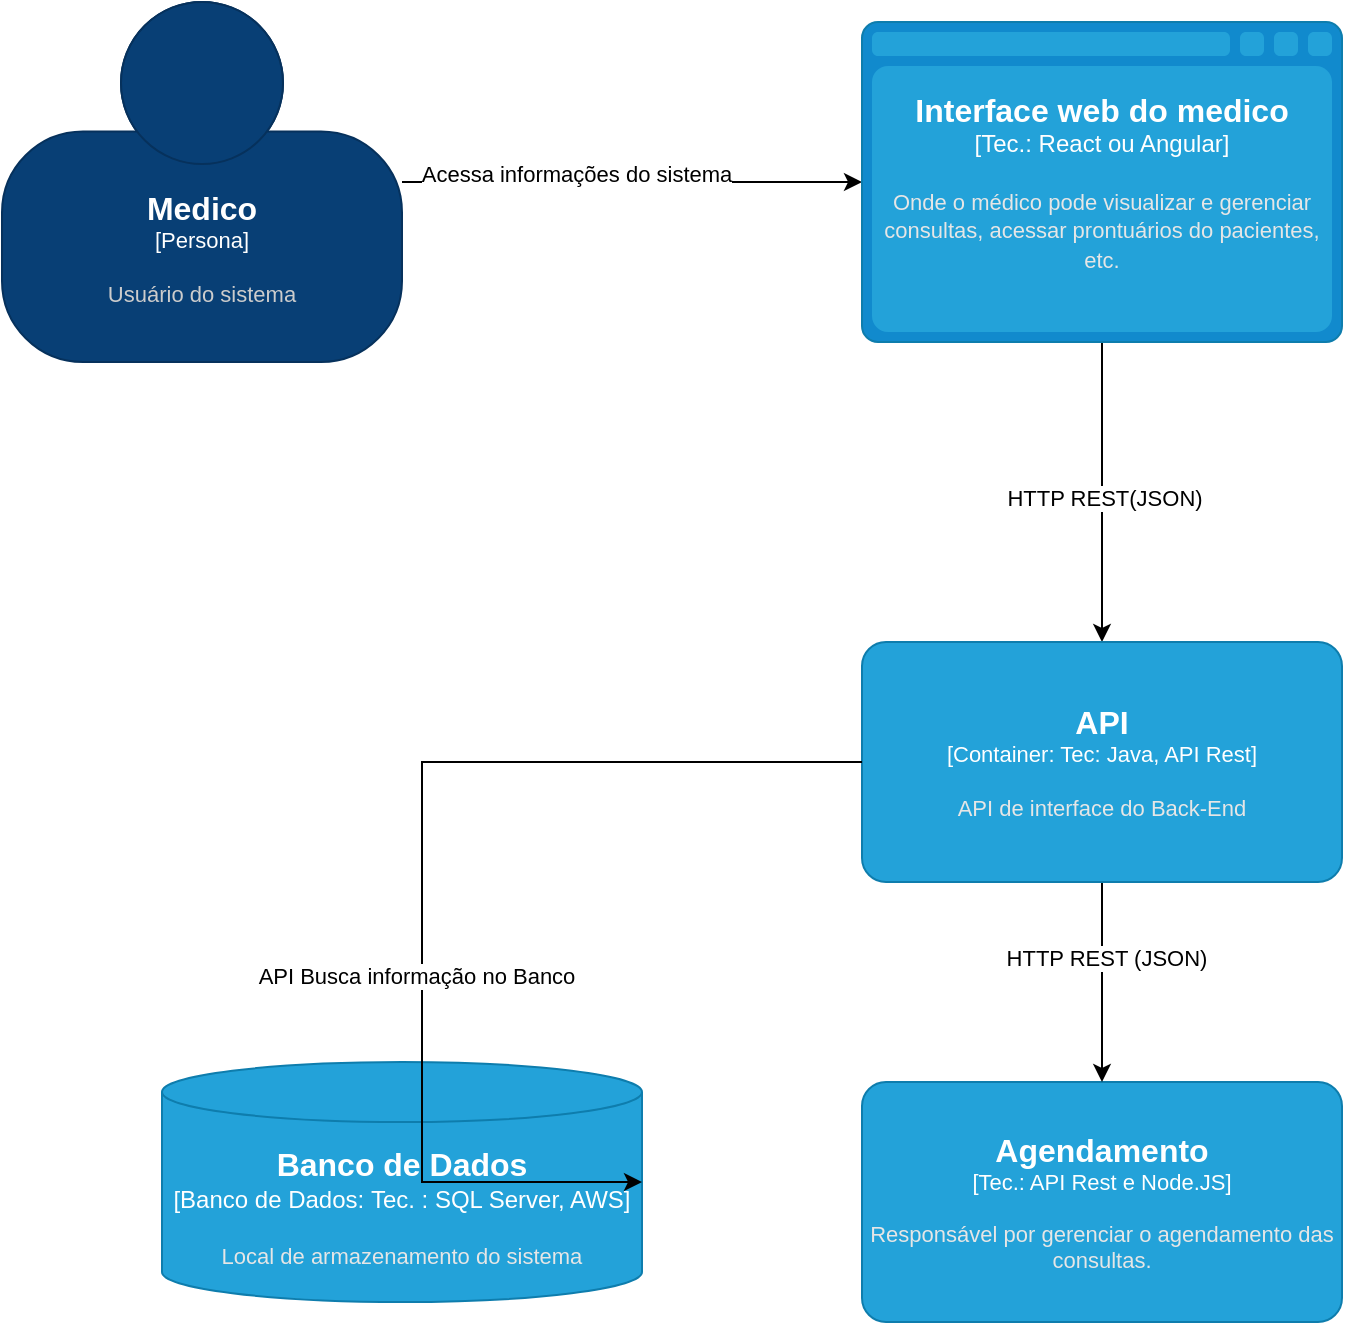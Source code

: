 <mxfile version="24.3.1" type="github">
  <diagram name="Página-1" id="Q2ozTcVwoADJJKUGsbL5">
    <mxGraphModel dx="1434" dy="1915" grid="1" gridSize="10" guides="1" tooltips="1" connect="1" arrows="1" fold="1" page="1" pageScale="1" pageWidth="827" pageHeight="1169" math="0" shadow="0">
      <root>
        <mxCell id="0" />
        <mxCell id="1" parent="0" />
        <mxCell id="va3zuWsxkhMCg-mi4iTv-41" style="edgeStyle=orthogonalEdgeStyle;rounded=0;orthogonalLoop=1;jettySize=auto;html=1;" edge="1" parent="1" source="va3zuWsxkhMCg-mi4iTv-21" target="va3zuWsxkhMCg-mi4iTv-28">
          <mxGeometry relative="1" as="geometry" />
        </mxCell>
        <mxCell id="va3zuWsxkhMCg-mi4iTv-42" value="Acessa informações do sistema" style="edgeLabel;html=1;align=center;verticalAlign=middle;resizable=0;points=[];" vertex="1" connectable="0" parent="va3zuWsxkhMCg-mi4iTv-41">
          <mxGeometry x="-0.244" y="4" relative="1" as="geometry">
            <mxPoint as="offset" />
          </mxGeometry>
        </mxCell>
        <object placeholders="1" c4Name="Medico" c4Type="Persona" c4Description="Usuário do sistema" label="&lt;font style=&quot;font-size: 16px&quot;&gt;&lt;b&gt;%c4Name%&lt;/b&gt;&lt;/font&gt;&lt;div&gt;[%c4Type%]&lt;/div&gt;&lt;br&gt;&lt;div&gt;&lt;font style=&quot;font-size: 11px&quot;&gt;&lt;font color=&quot;#cccccc&quot;&gt;%c4Description%&lt;/font&gt;&lt;/div&gt;" id="va3zuWsxkhMCg-mi4iTv-21">
          <mxCell style="html=1;fontSize=11;dashed=0;whiteSpace=wrap;fillColor=#083F75;strokeColor=#06315C;fontColor=#ffffff;shape=mxgraph.c4.person2;align=center;metaEdit=1;points=[[0.5,0,0],[1,0.5,0],[1,0.75,0],[0.75,1,0],[0.5,1,0],[0.25,1,0],[0,0.75,0],[0,0.5,0]];resizable=0;" vertex="1" parent="1">
            <mxGeometry x="140" y="-1040" width="200" height="180" as="geometry" />
          </mxCell>
        </object>
        <mxCell id="va3zuWsxkhMCg-mi4iTv-44" style="edgeStyle=orthogonalEdgeStyle;rounded=0;orthogonalLoop=1;jettySize=auto;html=1;" edge="1" parent="1" source="va3zuWsxkhMCg-mi4iTv-28" target="va3zuWsxkhMCg-mi4iTv-43">
          <mxGeometry relative="1" as="geometry" />
        </mxCell>
        <mxCell id="va3zuWsxkhMCg-mi4iTv-45" value="HTTP REST(JSON)" style="edgeLabel;html=1;align=center;verticalAlign=middle;resizable=0;points=[];" vertex="1" connectable="0" parent="va3zuWsxkhMCg-mi4iTv-44">
          <mxGeometry x="0.036" y="1" relative="1" as="geometry">
            <mxPoint as="offset" />
          </mxGeometry>
        </mxCell>
        <object placeholders="1" c4Type="Interface web do medico" c4Container="Tec." c4Technology="React ou Angular" c4Description="Onde o médico pode visualizar e gerenciar consultas, acessar prontuários do pacientes, etc." label="&lt;font style=&quot;font-size: 16px&quot;&gt;&lt;b&gt;%c4Type%&lt;/b&gt;&lt;/font&gt;&lt;div&gt;[%c4Container%:&amp;nbsp;%c4Technology%]&lt;/div&gt;&lt;br&gt;&lt;div&gt;&lt;font style=&quot;font-size: 11px&quot;&gt;&lt;font color=&quot;#E6E6E6&quot;&gt;%c4Description%&lt;/font&gt;&lt;/div&gt;" id="va3zuWsxkhMCg-mi4iTv-28">
          <mxCell style="shape=mxgraph.c4.webBrowserContainer2;whiteSpace=wrap;html=1;boundedLbl=1;rounded=0;labelBackgroundColor=none;strokeColor=#118ACD;fillColor=#23A2D9;strokeColor=#118ACD;strokeColor2=#0E7DAD;fontSize=12;fontColor=#ffffff;align=center;metaEdit=1;points=[[0.5,0,0],[1,0.25,0],[1,0.5,0],[1,0.75,0],[0.5,1,0],[0,0.75,0],[0,0.5,0],[0,0.25,0]];resizable=0;" vertex="1" parent="1">
            <mxGeometry x="570" y="-1030" width="240" height="160" as="geometry" />
          </mxCell>
        </object>
        <object placeholders="1" c4Type="Banco de Dados" c4Container="Banco de Dados" c4Technology="Tec. : SQL Server, AWS" c4Description="Local de armazenamento do sistema" label="&lt;font style=&quot;font-size: 16px&quot;&gt;&lt;b&gt;%c4Type%&lt;/b&gt;&lt;/font&gt;&lt;div&gt;[%c4Container%:&amp;nbsp;%c4Technology%]&lt;/div&gt;&lt;br&gt;&lt;div&gt;&lt;font style=&quot;font-size: 11px&quot;&gt;&lt;font color=&quot;#E6E6E6&quot;&gt;%c4Description%&lt;/font&gt;&lt;/div&gt;" id="va3zuWsxkhMCg-mi4iTv-31">
          <mxCell style="shape=cylinder3;size=15;whiteSpace=wrap;html=1;boundedLbl=1;rounded=0;labelBackgroundColor=none;fillColor=#23A2D9;fontSize=12;fontColor=#ffffff;align=center;strokeColor=#0E7DAD;metaEdit=1;points=[[0.5,0,0],[1,0.25,0],[1,0.5,0],[1,0.75,0],[0.5,1,0],[0,0.75,0],[0,0.5,0],[0,0.25,0]];resizable=0;" vertex="1" parent="1">
            <mxGeometry x="220" y="-510" width="240" height="120" as="geometry" />
          </mxCell>
        </object>
        <object placeholders="1" c4Name="Agendamento" c4Type="Tec." c4Technology="API Rest e Node.JS" c4Description="Responsável por gerenciar o agendamento das consultas." label="&lt;font style=&quot;font-size: 16px&quot;&gt;&lt;b&gt;%c4Name%&lt;/b&gt;&lt;/font&gt;&lt;div&gt;[%c4Type%: %c4Technology%]&lt;/div&gt;&lt;br&gt;&lt;div&gt;&lt;font style=&quot;font-size: 11px&quot;&gt;&lt;font color=&quot;#E6E6E6&quot;&gt;%c4Description%&lt;/font&gt;&lt;/div&gt;" id="va3zuWsxkhMCg-mi4iTv-35">
          <mxCell style="rounded=1;whiteSpace=wrap;html=1;fontSize=11;labelBackgroundColor=none;fillColor=#23A2D9;fontColor=#ffffff;align=center;arcSize=10;strokeColor=#0E7DAD;metaEdit=1;resizable=0;points=[[0.25,0,0],[0.5,0,0],[0.75,0,0],[1,0.25,0],[1,0.5,0],[1,0.75,0],[0.75,1,0],[0.5,1,0],[0.25,1,0],[0,0.75,0],[0,0.5,0],[0,0.25,0]];" vertex="1" parent="1">
            <mxGeometry x="570" y="-500" width="240" height="120" as="geometry" />
          </mxCell>
        </object>
        <mxCell id="va3zuWsxkhMCg-mi4iTv-54" style="edgeStyle=orthogonalEdgeStyle;rounded=0;orthogonalLoop=1;jettySize=auto;html=1;" edge="1" parent="1" source="va3zuWsxkhMCg-mi4iTv-43" target="va3zuWsxkhMCg-mi4iTv-35">
          <mxGeometry relative="1" as="geometry" />
        </mxCell>
        <mxCell id="va3zuWsxkhMCg-mi4iTv-55" value="HTTP REST (JSON)" style="edgeLabel;html=1;align=center;verticalAlign=middle;resizable=0;points=[];" vertex="1" connectable="0" parent="va3zuWsxkhMCg-mi4iTv-54">
          <mxGeometry x="-0.24" y="2" relative="1" as="geometry">
            <mxPoint as="offset" />
          </mxGeometry>
        </mxCell>
        <object placeholders="1" c4Name="API" c4Type="Container" c4Technology="Tec: Java, API Rest" c4Description="API de interface do Back-End" label="&lt;font style=&quot;font-size: 16px&quot;&gt;&lt;b&gt;%c4Name%&lt;/b&gt;&lt;/font&gt;&lt;div&gt;[%c4Type%: %c4Technology%]&lt;/div&gt;&lt;br&gt;&lt;div&gt;&lt;font style=&quot;font-size: 11px&quot;&gt;&lt;font color=&quot;#E6E6E6&quot;&gt;%c4Description%&lt;/font&gt;&lt;/div&gt;" id="va3zuWsxkhMCg-mi4iTv-43">
          <mxCell style="rounded=1;whiteSpace=wrap;html=1;fontSize=11;labelBackgroundColor=none;fillColor=#23A2D9;fontColor=#ffffff;align=center;arcSize=10;strokeColor=#0E7DAD;metaEdit=1;resizable=0;points=[[0.25,0,0],[0.5,0,0],[0.75,0,0],[1,0.25,0],[1,0.5,0],[1,0.75,0],[0.75,1,0],[0.5,1,0],[0.25,1,0],[0,0.75,0],[0,0.5,0],[0,0.25,0]];" vertex="1" parent="1">
            <mxGeometry x="570" y="-720" width="240" height="120" as="geometry" />
          </mxCell>
        </object>
        <mxCell id="va3zuWsxkhMCg-mi4iTv-47" style="edgeStyle=orthogonalEdgeStyle;rounded=0;orthogonalLoop=1;jettySize=auto;html=1;entryX=1;entryY=0.5;entryDx=0;entryDy=0;entryPerimeter=0;" edge="1" parent="1" source="va3zuWsxkhMCg-mi4iTv-43" target="va3zuWsxkhMCg-mi4iTv-31">
          <mxGeometry relative="1" as="geometry">
            <Array as="points">
              <mxPoint x="350" y="-660" />
              <mxPoint x="350" y="-450" />
            </Array>
          </mxGeometry>
        </mxCell>
        <mxCell id="va3zuWsxkhMCg-mi4iTv-48" value="API Busca informação no Banco" style="edgeLabel;html=1;align=center;verticalAlign=middle;resizable=0;points=[];" vertex="1" connectable="0" parent="va3zuWsxkhMCg-mi4iTv-47">
          <mxGeometry x="0.209" y="-3" relative="1" as="geometry">
            <mxPoint as="offset" />
          </mxGeometry>
        </mxCell>
      </root>
    </mxGraphModel>
  </diagram>
</mxfile>
